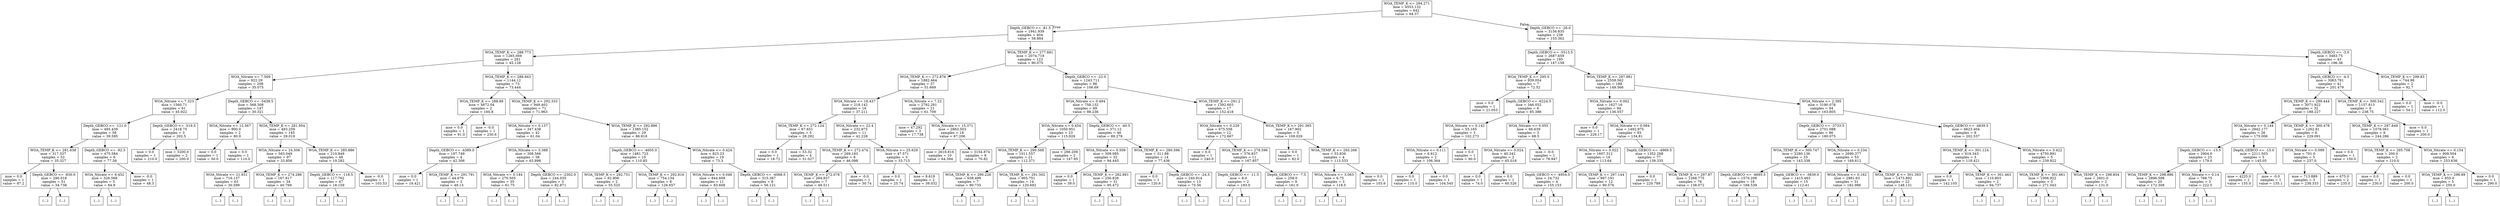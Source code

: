 digraph Tree {
node [shape=box] ;
0 [label="WOA_TEMP_K <= 294.271\nmse = 4553.132\nsamples = 642\nvalue = 94.37"] ;
1 [label="Depth_GEBCO <= -81.5\nmse = 1941.939\nsamples = 404\nvalue = 58.884"] ;
0 -> 1 [labeldistance=2.5, labelangle=45, headlabel="True"] ;
2 [label="WOA_TEMP_K <= 288.773\nmse = 1265.069\nsamples = 281\nvalue = 45.128"] ;
1 -> 2 ;
3 [label="WOA_Nitrate <= 7.569\nmse = 922.29\nsamples = 208\nvalue = 35.075"] ;
2 -> 3 ;
4 [label="WOA_Nitrate <= 7.323\nmse = 1560.71\nsamples = 61\nvalue = 45.922"] ;
3 -> 4 ;
5 [label="Depth_GEBCO <= -121.0\nmse = 495.439\nsamples = 58\nvalue = 39.595"] ;
4 -> 5 ;
6 [label="WOA_TEMP_K <= 281.638\nmse = 317.337\nsamples = 52\nvalue = 35.327"] ;
5 -> 6 ;
7 [label="mse = 0.0\nsamples = 1\nvalue = 87.2"] ;
6 -> 7 ;
8 [label="Depth_GEBCO <= -830.0\nmse = 290.018\nsamples = 51\nvalue = 34.738"] ;
6 -> 8 ;
9 [label="(...)"] ;
8 -> 9 ;
52 [label="(...)"] ;
8 -> 52 ;
77 [label="Depth_GEBCO <= -92.5\nmse = 475.584\nsamples = 6\nvalue = 77.58"] ;
5 -> 77 ;
78 [label="WOA_Nitrate <= 6.452\nmse = 326.568\nsamples = 5\nvalue = 84.9"] ;
77 -> 78 ;
79 [label="(...)"] ;
78 -> 79 ;
84 [label="(...)"] ;
78 -> 84 ;
87 [label="mse = -0.0\nsamples = 1\nvalue = 48.3"] ;
77 -> 87 ;
88 [label="Depth_GEBCO <= -519.5\nmse = 2418.75\nsamples = 3\nvalue = 202.5"] ;
4 -> 88 ;
89 [label="mse = 0.0\nsamples = 1\nvalue = 210.0"] ;
88 -> 89 ;
90 [label="mse = 3200.0\nsamples = 2\nvalue = 200.0"] ;
88 -> 90 ;
91 [label="Depth_GEBCO <= -5438.5\nmse = 568.308\nsamples = 147\nvalue = 30.321"] ;
3 -> 91 ;
92 [label="WOA_Nitrate <= 12.567\nmse = 900.0\nsamples = 2\nvalue = 80.0"] ;
91 -> 92 ;
93 [label="mse = 0.0\nsamples = 1\nvalue = 50.0"] ;
92 -> 93 ;
94 [label="mse = 0.0\nsamples = 1\nvalue = 110.0"] ;
92 -> 94 ;
95 [label="WOA_TEMP_K <= 281.954\nmse = 493.259\nsamples = 145\nvalue = 29.019"] ;
91 -> 95 ;
96 [label="WOA_Nitrate <= 24.506\nmse = 563.049\nsamples = 97\nvalue = 33.856"] ;
95 -> 96 ;
97 [label="WOA_Nitrate <= 21.931\nmse = 716.137\nsamples = 63\nvalue = 30.599"] ;
96 -> 97 ;
98 [label="(...)"] ;
97 -> 98 ;
171 [label="(...)"] ;
97 -> 171 ;
220 [label="WOA_TEMP_K <= 274.286\nmse = 167.817\nsamples = 34\nvalue = 40.769"] ;
96 -> 220 ;
221 [label="(...)"] ;
220 -> 221 ;
272 [label="(...)"] ;
220 -> 272 ;
281 [label="WOA_TEMP_K <= 285.886\nmse = 210.849\nsamples = 48\nvalue = 19.282"] ;
95 -> 281 ;
282 [label="Depth_GEBCO <= -118.5\nmse = 117.762\nsamples = 47\nvalue = 18.159"] ;
281 -> 282 ;
283 [label="(...)"] ;
282 -> 283 ;
330 [label="(...)"] ;
282 -> 330 ;
335 [label="mse = -0.0\nsamples = 1\nvalue = 103.53"] ;
281 -> 335 ;
336 [label="WOA_TEMP_K <= 288.943\nmse = 1144.12\nsamples = 73\nvalue = 73.444"] ;
2 -> 336 ;
337 [label="WOA_TEMP_K <= 288.89\nmse = 4872.04\nsamples = 2\nvalue = 160.8"] ;
336 -> 337 ;
338 [label="mse = 0.0\nsamples = 1\nvalue = 91.0"] ;
337 -> 338 ;
339 [label="mse = -0.0\nsamples = 1\nvalue = 230.6"] ;
337 -> 339 ;
340 [label="WOA_TEMP_K <= 292.333\nmse = 949.402\nsamples = 71\nvalue = 71.963"] ;
336 -> 340 ;
341 [label="WOA_Nitrate <= 0.137\nmse = 347.438\nsamples = 42\nvalue = 61.04"] ;
340 -> 341 ;
342 [label="Depth_GEBCO <= -4389.0\nmse = 197.749\nsamples = 4\nvalue = 42.306"] ;
341 -> 342 ;
343 [label="mse = 0.0\nsamples = 1\nvalue = 18.421"] ;
342 -> 343 ;
344 [label="WOA_TEMP_K <= 291.791\nmse = 44.679\nsamples = 3\nvalue = 49.13"] ;
342 -> 344 ;
345 [label="(...)"] ;
344 -> 345 ;
346 [label="(...)"] ;
344 -> 346 ;
347 [label="WOA_Nitrate <= 3.388\nmse = 308.566\nsamples = 38\nvalue = 63.898"] ;
341 -> 347 ;
348 [label="WOA_Nitrate <= 0.144\nmse = 270.505\nsamples = 35\nvalue = 61.75"] ;
347 -> 348 ;
349 [label="(...)"] ;
348 -> 349 ;
350 [label="(...)"] ;
348 -> 350 ;
407 [label="Depth_GEBCO <= -2302.0\nmse = 244.035\nsamples = 3\nvalue = 82.871"] ;
347 -> 407 ;
408 [label="(...)"] ;
407 -> 408 ;
411 [label="(...)"] ;
407 -> 411 ;
412 [label="WOA_TEMP_K <= 292.886\nmse = 1385.152\nsamples = 29\nvalue = 86.818"] ;
340 -> 412 ;
413 [label="Depth_GEBCO <= -4605.0\nmse = 1481.723\nsamples = 10\nvalue = 110.85"] ;
412 -> 413 ;
414 [label="WOA_TEMP_K <= 292.751\nmse = 92.906\nsamples = 2\nvalue = 55.525"] ;
413 -> 414 ;
415 [label="(...)"] ;
414 -> 415 ;
416 [label="(...)"] ;
414 -> 416 ;
417 [label="WOA_TEMP_K <= 292.816\nmse = 754.134\nsamples = 8\nvalue = 126.657"] ;
413 -> 417 ;
418 [label="(...)"] ;
417 -> 418 ;
427 [label="(...)"] ;
417 -> 427 ;
430 [label="WOA_Nitrate <= 0.424\nmse = 823.23\nsamples = 19\nvalue = 73.3"] ;
412 -> 430 ;
431 [label="WOA_Nitrate <= 0.048\nmse = 844.609\nsamples = 11\nvalue = 83.608"] ;
430 -> 431 ;
432 [label="(...)"] ;
431 -> 432 ;
437 [label="(...)"] ;
431 -> 437 ;
448 [label="Depth_GEBCO <= -4068.5\nmse = 315.387\nsamples = 8\nvalue = 56.121"] ;
430 -> 448 ;
449 [label="(...)"] ;
448 -> 449 ;
454 [label="(...)"] ;
448 -> 454 ;
463 [label="WOA_TEMP_K <= 277.681\nmse = 2074.719\nsamples = 123\nvalue = 90.075"] ;
1 -> 463 ;
464 [label="WOA_TEMP_K <= 272.876\nmse = 1882.464\nsamples = 37\nvalue = 51.669"] ;
463 -> 464 ;
465 [label="WOA_Nitrate <= 16.437\nmse = 218.142\nsamples = 16\nvalue = 37.211"] ;
464 -> 465 ;
466 [label="WOA_TEMP_K <= 272.124\nmse = 67.651\nsamples = 5\nvalue = 28.292"] ;
465 -> 466 ;
467 [label="mse = 0.0\nsamples = 1\nvalue = 18.72"] ;
466 -> 467 ;
468 [label="mse = 53.32\nsamples = 4\nvalue = 31.027"] ;
466 -> 468 ;
469 [label="WOA_Nitrate <= 22.4\nmse = 232.875\nsamples = 11\nvalue = 42.228"] ;
465 -> 469 ;
470 [label="WOA_TEMP_K <= 272.474\nmse = 269.183\nsamples = 8\nvalue = 46.098"] ;
469 -> 470 ;
471 [label="WOA_TEMP_K <= 272.078\nmse = 264.937\nsamples = 7\nvalue = 49.511"] ;
470 -> 471 ;
472 [label="(...)"] ;
471 -> 472 ;
477 [label="(...)"] ;
471 -> 477 ;
478 [label="mse = -0.0\nsamples = 1\nvalue = 30.74"] ;
470 -> 478 ;
479 [label="WOA_Nitrate <= 25.629\nmse = 47.571\nsamples = 3\nvalue = 33.715"] ;
469 -> 479 ;
480 [label="mse = 0.0\nsamples = 1\nvalue = 25.74"] ;
479 -> 480 ;
481 [label="mse = 8.619\nsamples = 2\nvalue = 39.032"] ;
479 -> 481 ;
482 [label="WOA_Nitrate <= 7.22\nmse = 2792.281\nsamples = 21\nvalue = 61.709"] ;
464 -> 482 ;
483 [label="mse = 47.292\nsamples = 3\nvalue = 17.738"] ;
482 -> 483 ;
484 [label="WOA_Nitrate <= 15.371\nmse = 2863.503\nsamples = 18\nvalue = 67.206"] ;
482 -> 484 ;
485 [label="mse = 2618.816\nsamples = 10\nvalue = 64.394"] ;
484 -> 485 ;
486 [label="mse = 3154.874\nsamples = 8\nvalue = 70.82"] ;
484 -> 486 ;
487 [label="Depth_GEBCO <= -23.0\nmse = 1243.711\nsamples = 86\nvalue = 106.69"] ;
463 -> 487 ;
488 [label="WOA_Nitrate <= 0.494\nmse = 758.132\nsamples = 69\nvalue = 98.236"] ;
487 -> 488 ;
489 [label="WOA_Nitrate <= 0.454\nmse = 1050.951\nsamples = 23\nvalue = 115.929"] ;
488 -> 489 ;
490 [label="WOA_TEMP_K <= 290.568\nmse = 1011.557\nsamples = 21\nvalue = 112.371"] ;
489 -> 490 ;
491 [label="WOA_TEMP_K <= 290.226\nmse = 638.499\nsamples = 7\nvalue = 90.735"] ;
490 -> 491 ;
492 [label="(...)"] ;
491 -> 492 ;
501 [label="(...)"] ;
491 -> 501 ;
502 [label="WOA_TEMP_K <= 291.502\nmse = 905.751\nsamples = 14\nvalue = 120.692"] ;
490 -> 502 ;
503 [label="(...)"] ;
502 -> 503 ;
504 [label="(...)"] ;
502 -> 504 ;
511 [label="mse = 266.209\nsamples = 2\nvalue = 147.95"] ;
489 -> 511 ;
512 [label="Depth_GEBCO <= -40.5\nmse = 371.12\nsamples = 46\nvalue = 89.278"] ;
488 -> 512 ;
513 [label="WOA_Nitrate <= 0.509\nmse = 309.085\nsamples = 32\nvalue = 94.445"] ;
512 -> 513 ;
514 [label="mse = 0.0\nsamples = 1\nvalue = 39.0"] ;
513 -> 514 ;
515 [label="WOA_TEMP_K <= 282.891\nmse = 256.826\nsamples = 31\nvalue = 95.472"] ;
513 -> 515 ;
516 [label="(...)"] ;
515 -> 516 ;
537 [label="(...)"] ;
515 -> 537 ;
560 [label="WOA_TEMP_K <= 280.596\nmse = 311.88\nsamples = 14\nvalue = 77.436"] ;
512 -> 560 ;
561 [label="mse = 0.0\nsamples = 1\nvalue = 120.6"] ;
560 -> 561 ;
562 [label="Depth_GEBCO <= -24.5\nmse = 240.914\nsamples = 13\nvalue = 75.56"] ;
560 -> 562 ;
563 [label="(...)"] ;
562 -> 563 ;
586 [label="(...)"] ;
562 -> 586 ;
587 [label="WOA_TEMP_K <= 291.2\nmse = 1392.603\nsamples = 17\nvalue = 152.418"] ;
487 -> 587 ;
588 [label="WOA_Nitrate <= 0.229\nmse = 675.556\nsamples = 12\nvalue = 172.667"] ;
587 -> 588 ;
589 [label="mse = 0.0\nsamples = 1\nvalue = 240.0"] ;
588 -> 589 ;
590 [label="WOA_TEMP_K <= 278.596\nmse = 376.837\nsamples = 11\nvalue = 167.857"] ;
588 -> 590 ;
591 [label="Depth_GEBCO <= -11.5\nmse = 8.0\nsamples = 2\nvalue = 193.0"] ;
590 -> 591 ;
592 [label="(...)"] ;
591 -> 592 ;
593 [label="(...)"] ;
591 -> 593 ;
594 [label="Depth_GEBCO <= -7.5\nmse = 258.0\nsamples = 9\nvalue = 161.0"] ;
590 -> 594 ;
595 [label="(...)"] ;
594 -> 595 ;
608 [label="(...)"] ;
594 -> 608 ;
609 [label="WOA_TEMP_K <= 291.365\nmse = 167.902\nsamples = 5\nvalue = 109.029"] ;
587 -> 609 ;
610 [label="mse = 0.0\nsamples = 1\nvalue = 82.0"] ;
609 -> 610 ;
611 [label="WOA_TEMP_K <= 293.266\nmse = 53.836\nsamples = 4\nvalue = 113.533"] ;
609 -> 611 ;
612 [label="WOA_Nitrate <= 3.063\nmse = 6.75\nsamples = 3\nvalue = 118.5"] ;
611 -> 612 ;
613 [label="(...)"] ;
612 -> 613 ;
616 [label="(...)"] ;
612 -> 616 ;
617 [label="mse = 0.0\nsamples = 1\nvalue = 103.6"] ;
611 -> 617 ;
618 [label="Depth_GEBCO <= -26.0\nmse = 3156.835\nsamples = 238\nvalue = 155.362"] ;
0 -> 618 [labeldistance=2.5, labelangle=-45, headlabel="False"] ;
619 [label="Depth_GEBCO <= -5513.5\nmse = 2687.659\nsamples = 195\nvalue = 147.158"] ;
618 -> 619 ;
620 [label="WOA_TEMP_K <= 295.0\nmse = 939.054\nsamples = 7\nvalue = 72.52"] ;
619 -> 620 ;
621 [label="mse = 0.0\nsamples = 1\nvalue = 21.053"] ;
620 -> 621 ;
622 [label="Depth_GEBCO <= -6224.5\nmse = 346.052\nsamples = 6\nvalue = 85.386"] ;
620 -> 622 ;
623 [label="WOA_Nitrate <= 0.142\nmse = 55.165\nsamples = 3\nvalue = 102.273"] ;
622 -> 623 ;
624 [label="WOA_Nitrate <= 0.111\nmse = 6.612\nsamples = 2\nvalue = 106.364"] ;
623 -> 624 ;
625 [label="mse = 0.0\nsamples = 1\nvalue = 110.0"] ;
624 -> 625 ;
626 [label="mse = 0.0\nsamples = 1\nvalue = 104.545"] ;
624 -> 626 ;
627 [label="mse = 0.0\nsamples = 1\nvalue = 90.0"] ;
623 -> 627 ;
628 [label="WOA_Nitrate <= 0.055\nmse = 66.639\nsamples = 3\nvalue = 68.5"] ;
622 -> 628 ;
629 [label="WOA_Nitrate <= 0.024\nmse = 40.342\nsamples = 2\nvalue = 65.018"] ;
628 -> 629 ;
630 [label="mse = 0.0\nsamples = 1\nvalue = 74.0"] ;
629 -> 630 ;
631 [label="mse = 0.0\nsamples = 1\nvalue = 60.526"] ;
629 -> 631 ;
632 [label="mse = -0.0\nsamples = 1\nvalue = 78.947"] ;
628 -> 632 ;
633 [label="WOA_TEMP_K <= 297.981\nmse = 2558.562\nsamples = 188\nvalue = 149.566"] ;
619 -> 633 ;
634 [label="WOA_Nitrate <= 0.002\nmse = 1627.16\nsamples = 94\nvalue = 136.557"] ;
633 -> 634 ;
635 [label="mse = 0.0\nsamples = 1\nvalue = 229.17"] ;
634 -> 635 ;
636 [label="WOA_Nitrate <= 0.084\nmse = 1492.975\nsamples = 93\nvalue = 134.81"] ;
634 -> 636 ;
637 [label="WOA_Nitrate <= 0.022\nmse = 1607.312\nsamples = 16\nvalue = 113.64"] ;
636 -> 637 ;
638 [label="Depth_GEBCO <= -4954.0\nmse = 24.732\nsamples = 4\nvalue = 155.153"] ;
637 -> 638 ;
639 [label="(...)"] ;
638 -> 639 ;
640 [label="(...)"] ;
638 -> 640 ;
645 [label="WOA_TEMP_K <= 297.144\nmse = 997.191\nsamples = 12\nvalue = 90.576"] ;
637 -> 645 ;
646 [label="(...)"] ;
645 -> 646 ;
653 [label="(...)"] ;
645 -> 653 ;
666 [label="Depth_GEBCO <= -4969.5\nmse = 1352.268\nsamples = 77\nvalue = 139.335"] ;
636 -> 666 ;
667 [label="mse = 0.0\nsamples = 1\nvalue = 220.789"] ;
666 -> 667 ;
668 [label="WOA_TEMP_K <= 297.87\nmse = 1268.775\nsamples = 76\nvalue = 138.072"] ;
666 -> 668 ;
669 [label="(...)"] ;
668 -> 669 ;
790 [label="(...)"] ;
668 -> 790 ;
795 [label="WOA_Nitrate <= 2.395\nmse = 3190.078\nsamples = 94\nvalue = 163.805"] ;
633 -> 795 ;
796 [label="Depth_GEBCO <= -3733.5\nmse = 2701.088\nsamples = 86\nvalue = 160.075"] ;
795 -> 796 ;
797 [label="WOA_TEMP_K <= 300.747\nmse = 2280.136\nsamples = 33\nvalue = 143.338"] ;
796 -> 797 ;
798 [label="Depth_GEBCO <= -4695.5\nmse = 1570.206\nsamples = 18\nvalue = 168.539"] ;
797 -> 798 ;
799 [label="(...)"] ;
798 -> 799 ;
822 [label="(...)"] ;
798 -> 822 ;
833 [label="Depth_GEBCO <= -3839.0\nmse = 1415.463\nsamples = 15\nvalue = 112.41"] ;
797 -> 833 ;
834 [label="(...)"] ;
833 -> 834 ;
859 [label="(...)"] ;
833 -> 859 ;
862 [label="WOA_Nitrate <= 0.234\nmse = 2690.377\nsamples = 53\nvalue = 169.612"] ;
796 -> 862 ;
863 [label="WOA_Nitrate <= 0.162\nmse = 2981.63\nsamples = 31\nvalue = 182.986"] ;
862 -> 863 ;
864 [label="(...)"] ;
863 -> 864 ;
895 [label="(...)"] ;
863 -> 895 ;
906 [label="WOA_TEMP_K <= 301.393\nmse = 1473.892\nsamples = 22\nvalue = 148.131"] ;
862 -> 906 ;
907 [label="(...)"] ;
906 -> 907 ;
942 [label="(...)"] ;
906 -> 942 ;
945 [label="Depth_GEBCO <= -4839.5\nmse = 6623.404\nsamples = 8\nvalue = 202.537"] ;
795 -> 945 ;
946 [label="WOA_TEMP_K <= 301.124\nmse = 616.343\nsamples = 3\nvalue = 118.421"] ;
945 -> 946 ;
947 [label="mse = 0.0\nsamples = 1\nvalue = 142.105"] ;
946 -> 947 ;
948 [label="WOA_TEMP_K <= 301.463\nmse = 110.803\nsamples = 2\nvalue = 94.737"] ;
946 -> 948 ;
949 [label="(...)"] ;
948 -> 949 ;
950 [label="(...)"] ;
948 -> 950 ;
951 [label="WOA_Nitrate <= 3.422\nmse = 4750.891\nsamples = 5\nvalue = 239.922"] ;
945 -> 951 ;
952 [label="WOA_TEMP_K <= 301.661\nmse = 1006.922\nsamples = 3\nvalue = 271.043"] ;
951 -> 952 ;
953 [label="(...)"] ;
952 -> 953 ;
956 [label="(...)"] ;
952 -> 956 ;
957 [label="WOA_TEMP_K <= 298.854\nmse = 2601.0\nsamples = 2\nvalue = 131.0"] ;
951 -> 957 ;
958 [label="(...)"] ;
957 -> 958 ;
959 [label="(...)"] ;
957 -> 959 ;
960 [label="Depth_GEBCO <= -3.0\nmse = 3483.75\nsamples = 43\nvalue = 196.38"] ;
618 -> 960 ;
961 [label="Depth_GEBCO <= -4.5\nmse = 3063.781\nsamples = 41\nvalue = 201.479"] ;
960 -> 961 ;
962 [label="WOA_TEMP_K <= 299.444\nmse = 3071.922\nsamples = 32\nvalue = 188.227"] ;
961 -> 962 ;
963 [label="WOA_Nitrate <= 0.144\nmse = 2942.177\nsamples = 26\nvalue = 175.006"] ;
962 -> 963 ;
964 [label="Depth_GEBCO <= -13.5\nmse = 2904.0\nsamples = 23\nvalue = 179.0"] ;
963 -> 964 ;
965 [label="WOA_TEMP_K <= 298.886\nmse = 2896.598\nsamples = 20\nvalue = 172.308"] ;
964 -> 965 ;
966 [label="(...)"] ;
965 -> 966 ;
975 [label="(...)"] ;
965 -> 975 ;
980 [label="WOA_Nitrate <= 0.14\nmse = 768.75\nsamples = 3\nvalue = 222.5"] ;
964 -> 980 ;
981 [label="(...)"] ;
980 -> 981 ;
982 [label="(...)"] ;
980 -> 982 ;
983 [label="Depth_GEBCO <= -15.0\nmse = 2211.503\nsamples = 3\nvalue = 145.05"] ;
963 -> 983 ;
984 [label="mse = 4225.0\nsamples = 2\nvalue = 155.0"] ;
983 -> 984 ;
985 [label="mse = -0.0\nsamples = 1\nvalue = 135.1"] ;
983 -> 985 ;
986 [label="WOA_TEMP_K <= 300.478\nmse = 1262.81\nsamples = 6\nvalue = 229.091"] ;
962 -> 986 ;
987 [label="WOA_Nitrate <= 0.099\nmse = 701.0\nsamples = 5\nvalue = 237.0"] ;
986 -> 987 ;
988 [label="mse = 713.889\nsamples = 3\nvalue = 238.333"] ;
987 -> 988 ;
989 [label="mse = 675.0\nsamples = 2\nvalue = 235.0"] ;
987 -> 989 ;
990 [label="mse = 0.0\nsamples = 1\nvalue = 150.0"] ;
986 -> 990 ;
991 [label="WOA_TEMP_K <= 300.542\nmse = 1157.813\nsamples = 9\nvalue = 238.75"] ;
961 -> 991 ;
992 [label="WOA_TEMP_K <= 297.849\nmse = 1078.061\nsamples = 8\nvalue = 244.286"] ;
991 -> 992 ;
993 [label="WOA_TEMP_K <= 295.708\nmse = 200.0\nsamples = 2\nvalue = 210.0"] ;
992 -> 993 ;
994 [label="mse = 0.0\nsamples = 1\nvalue = 230.0"] ;
993 -> 994 ;
995 [label="mse = 0.0\nsamples = 1\nvalue = 200.0"] ;
993 -> 995 ;
996 [label="WOA_Nitrate <= 0.154\nmse = 909.504\nsamples = 6\nvalue = 253.636"] ;
992 -> 996 ;
997 [label="WOA_TEMP_K <= 298.89\nmse = 855.0\nsamples = 5\nvalue = 250.0"] ;
996 -> 997 ;
998 [label="(...)"] ;
997 -> 998 ;
999 [label="(...)"] ;
997 -> 999 ;
1002 [label="mse = 0.0\nsamples = 1\nvalue = 290.0"] ;
996 -> 1002 ;
1003 [label="mse = 0.0\nsamples = 1\nvalue = 200.0"] ;
991 -> 1003 ;
1004 [label="WOA_TEMP_K <= 299.83\nmse = 744.98\nsamples = 2\nvalue = 92.7"] ;
960 -> 1004 ;
1005 [label="mse = 0.0\nsamples = 1\nvalue = 54.1"] ;
1004 -> 1005 ;
1006 [label="mse = -0.0\nsamples = 1\nvalue = 112.0"] ;
1004 -> 1006 ;
}
